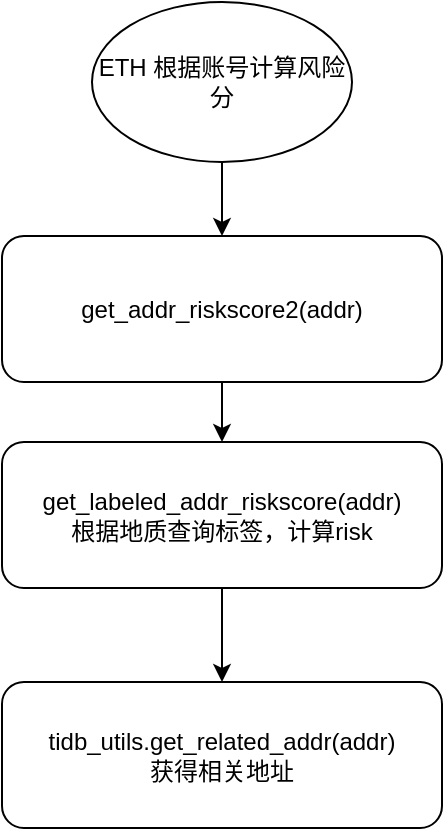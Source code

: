 <mxfile version="14.7.4" type="github">
  <diagram id="856ZvJbGQnMX7ldOnDJI" name="Page-1">
    <mxGraphModel dx="1051" dy="819" grid="1" gridSize="10" guides="1" tooltips="1" connect="1" arrows="1" fold="1" page="1" pageScale="1" pageWidth="827" pageHeight="1169" math="0" shadow="0">
      <root>
        <mxCell id="0" />
        <mxCell id="1" parent="0" />
        <mxCell id="XW7_ojzKSVhWm9udO3rs-1" value="ETH 根据账号计算风险分 " style="ellipse;whiteSpace=wrap;html=1;" vertex="1" parent="1">
          <mxGeometry x="105" y="40" width="130" height="80" as="geometry" />
        </mxCell>
        <mxCell id="XW7_ojzKSVhWm9udO3rs-2" value="get_addr_riskscore2(addr)" style="rounded=1;whiteSpace=wrap;html=1;" vertex="1" parent="1">
          <mxGeometry x="60" y="157" width="220" height="73" as="geometry" />
        </mxCell>
        <mxCell id="XW7_ojzKSVhWm9udO3rs-3" value="" style="endArrow=classic;html=1;exitX=0.5;exitY=1;exitDx=0;exitDy=0;entryX=0.5;entryY=0;entryDx=0;entryDy=0;" edge="1" parent="1" source="XW7_ojzKSVhWm9udO3rs-1" target="XW7_ojzKSVhWm9udO3rs-2">
          <mxGeometry width="50" height="50" relative="1" as="geometry">
            <mxPoint x="140" y="380" as="sourcePoint" />
            <mxPoint x="160" y="160" as="targetPoint" />
          </mxGeometry>
        </mxCell>
        <mxCell id="XW7_ojzKSVhWm9udO3rs-5" value="get_labeled_addr_riskscore(addr)&lt;br&gt;根据地质查询标签，计算risk" style="rounded=1;whiteSpace=wrap;html=1;" vertex="1" parent="1">
          <mxGeometry x="60" y="260" width="220" height="73" as="geometry" />
        </mxCell>
        <mxCell id="XW7_ojzKSVhWm9udO3rs-6" value="" style="endArrow=classic;html=1;exitX=0.5;exitY=1;exitDx=0;exitDy=0;entryX=0.5;entryY=0;entryDx=0;entryDy=0;" edge="1" parent="1" source="XW7_ojzKSVhWm9udO3rs-2" target="XW7_ojzKSVhWm9udO3rs-5">
          <mxGeometry width="50" height="50" relative="1" as="geometry">
            <mxPoint x="380" y="320" as="sourcePoint" />
            <mxPoint x="430" y="270" as="targetPoint" />
          </mxGeometry>
        </mxCell>
        <mxCell id="XW7_ojzKSVhWm9udO3rs-7" value="&lt;div&gt;tidb_utils.get_related_addr(addr)&lt;/div&gt;&lt;div&gt;获得相关地址&lt;br&gt;&lt;/div&gt;" style="rounded=1;whiteSpace=wrap;html=1;" vertex="1" parent="1">
          <mxGeometry x="60" y="380" width="220" height="73" as="geometry" />
        </mxCell>
        <mxCell id="XW7_ojzKSVhWm9udO3rs-8" value="" style="endArrow=classic;html=1;exitX=0.5;exitY=1;exitDx=0;exitDy=0;entryX=0.5;entryY=0;entryDx=0;entryDy=0;" edge="1" parent="1" source="XW7_ojzKSVhWm9udO3rs-5" target="XW7_ojzKSVhWm9udO3rs-7">
          <mxGeometry width="50" height="50" relative="1" as="geometry">
            <mxPoint x="410" y="430" as="sourcePoint" />
            <mxPoint x="460" y="380" as="targetPoint" />
          </mxGeometry>
        </mxCell>
      </root>
    </mxGraphModel>
  </diagram>
</mxfile>
